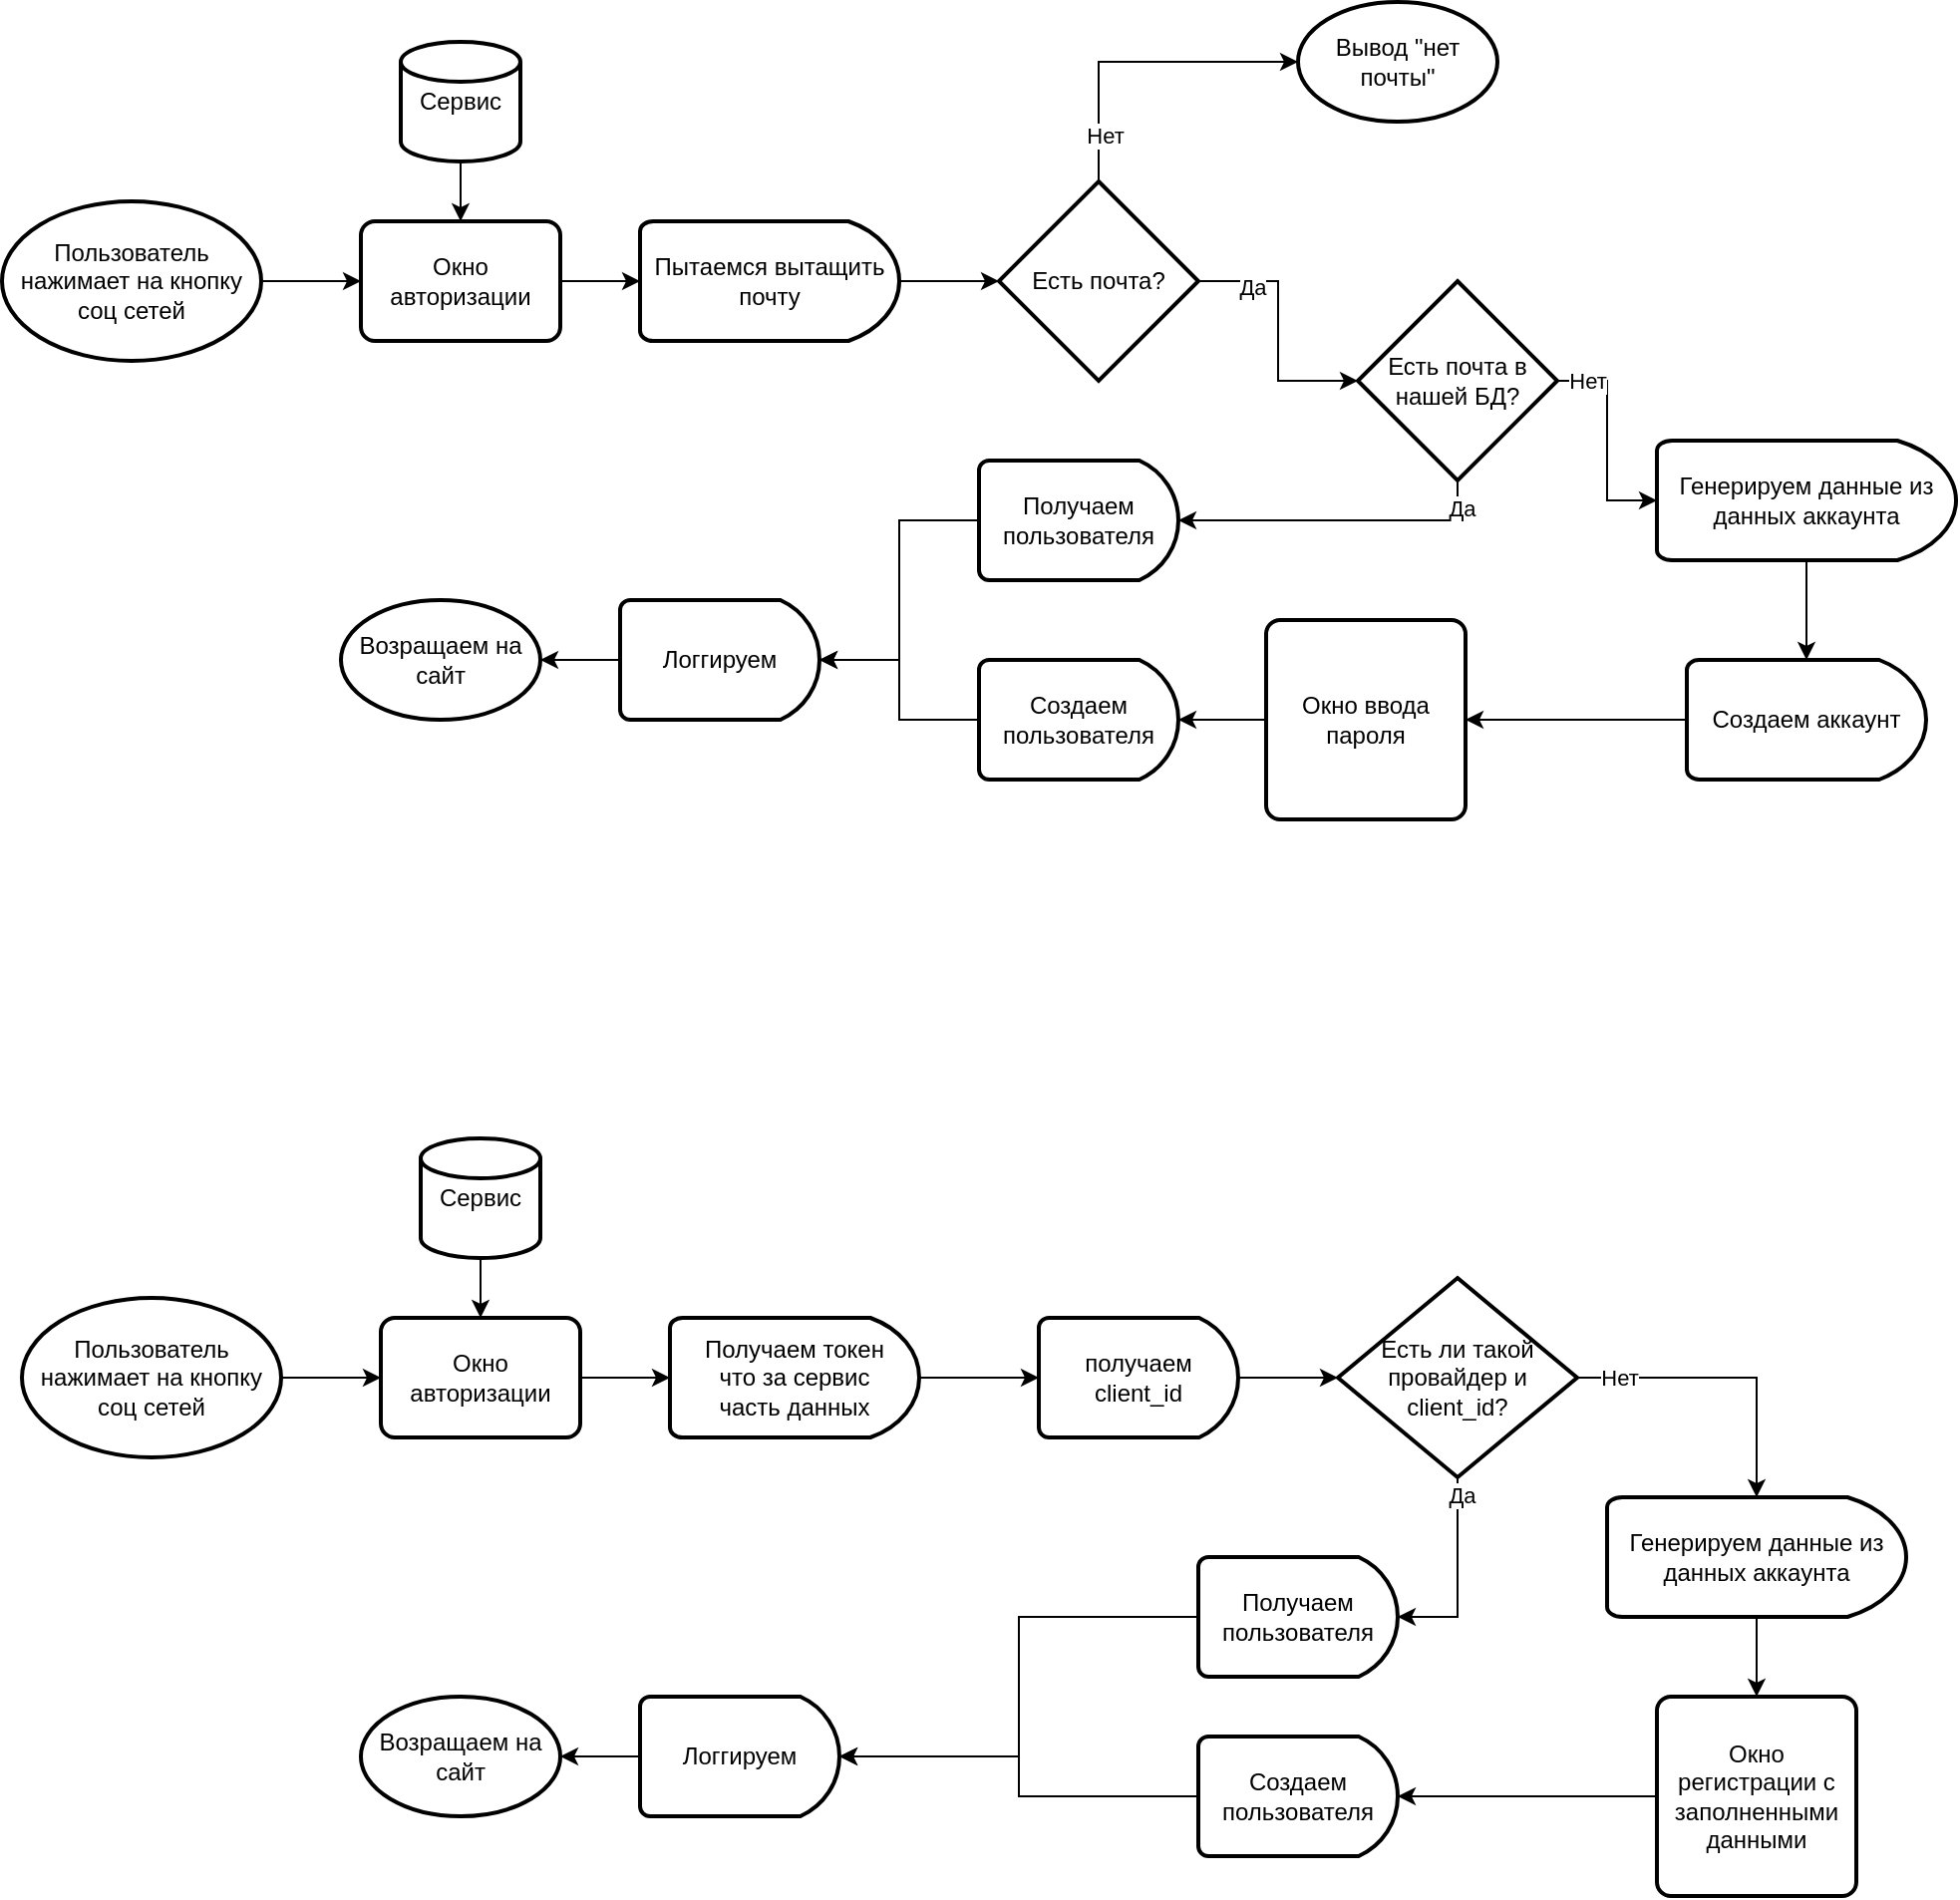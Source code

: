 <mxfile version="22.1.5" type="device">
  <diagram name="Страница — 1" id="0UvTOJ1YyciUYhpf-1N6">
    <mxGraphModel dx="1365" dy="822" grid="1" gridSize="10" guides="1" tooltips="1" connect="1" arrows="1" fold="1" page="1" pageScale="1" pageWidth="827" pageHeight="1169" math="0" shadow="0">
      <root>
        <mxCell id="0" />
        <mxCell id="1" parent="0" />
        <mxCell id="_LR2en2SCpkqLcE3p0Ri-14" value="" style="edgeStyle=orthogonalEdgeStyle;rounded=0;orthogonalLoop=1;jettySize=auto;html=1;" edge="1" parent="1" source="_LR2en2SCpkqLcE3p0Ri-1" target="_LR2en2SCpkqLcE3p0Ri-13">
          <mxGeometry relative="1" as="geometry" />
        </mxCell>
        <mxCell id="_LR2en2SCpkqLcE3p0Ri-1" value="Пытаемся вытащить почту" style="strokeWidth=2;html=1;shape=mxgraph.flowchart.delay;whiteSpace=wrap;" vertex="1" parent="1">
          <mxGeometry x="330" y="230" width="130" height="60" as="geometry" />
        </mxCell>
        <mxCell id="_LR2en2SCpkqLcE3p0Ri-6" value="" style="edgeStyle=orthogonalEdgeStyle;rounded=0;orthogonalLoop=1;jettySize=auto;html=1;" edge="1" parent="1" source="_LR2en2SCpkqLcE3p0Ri-2" target="_LR2en2SCpkqLcE3p0Ri-4">
          <mxGeometry relative="1" as="geometry" />
        </mxCell>
        <mxCell id="_LR2en2SCpkqLcE3p0Ri-2" value="Сервис" style="strokeWidth=2;html=1;shape=mxgraph.flowchart.database;whiteSpace=wrap;" vertex="1" parent="1">
          <mxGeometry x="210" y="140" width="60" height="60" as="geometry" />
        </mxCell>
        <mxCell id="_LR2en2SCpkqLcE3p0Ri-12" value="" style="edgeStyle=orthogonalEdgeStyle;rounded=0;orthogonalLoop=1;jettySize=auto;html=1;" edge="1" parent="1" source="_LR2en2SCpkqLcE3p0Ri-4" target="_LR2en2SCpkqLcE3p0Ri-1">
          <mxGeometry relative="1" as="geometry" />
        </mxCell>
        <mxCell id="_LR2en2SCpkqLcE3p0Ri-4" value="Окно авторизации" style="rounded=1;whiteSpace=wrap;html=1;absoluteArcSize=1;arcSize=14;strokeWidth=2;" vertex="1" parent="1">
          <mxGeometry x="190" y="230" width="100" height="60" as="geometry" />
        </mxCell>
        <mxCell id="_LR2en2SCpkqLcE3p0Ri-11" style="edgeStyle=orthogonalEdgeStyle;rounded=0;orthogonalLoop=1;jettySize=auto;html=1;entryX=0;entryY=0.5;entryDx=0;entryDy=0;" edge="1" parent="1" source="_LR2en2SCpkqLcE3p0Ri-9" target="_LR2en2SCpkqLcE3p0Ri-4">
          <mxGeometry relative="1" as="geometry" />
        </mxCell>
        <mxCell id="_LR2en2SCpkqLcE3p0Ri-9" value="Пользователь нажимает на кнопку соц сетей" style="strokeWidth=2;html=1;shape=mxgraph.flowchart.start_1;whiteSpace=wrap;" vertex="1" parent="1">
          <mxGeometry x="10" y="220" width="130" height="80" as="geometry" />
        </mxCell>
        <mxCell id="_LR2en2SCpkqLcE3p0Ri-13" value="Есть почта?" style="strokeWidth=2;html=1;shape=mxgraph.flowchart.decision;whiteSpace=wrap;" vertex="1" parent="1">
          <mxGeometry x="510" y="210" width="100" height="100" as="geometry" />
        </mxCell>
        <mxCell id="_LR2en2SCpkqLcE3p0Ri-16" value="Вывод &quot;нет почты&quot;" style="strokeWidth=2;html=1;shape=mxgraph.flowchart.start_1;whiteSpace=wrap;" vertex="1" parent="1">
          <mxGeometry x="660" y="120" width="100" height="60" as="geometry" />
        </mxCell>
        <mxCell id="_LR2en2SCpkqLcE3p0Ri-17" style="edgeStyle=orthogonalEdgeStyle;rounded=0;orthogonalLoop=1;jettySize=auto;html=1;entryX=0;entryY=0.5;entryDx=0;entryDy=0;entryPerimeter=0;" edge="1" parent="1" source="_LR2en2SCpkqLcE3p0Ri-13" target="_LR2en2SCpkqLcE3p0Ri-16">
          <mxGeometry relative="1" as="geometry">
            <Array as="points">
              <mxPoint x="560" y="150" />
            </Array>
          </mxGeometry>
        </mxCell>
        <mxCell id="_LR2en2SCpkqLcE3p0Ri-18" value="Нет" style="edgeLabel;html=1;align=center;verticalAlign=middle;resizable=0;points=[];" vertex="1" connectable="0" parent="_LR2en2SCpkqLcE3p0Ri-17">
          <mxGeometry x="-0.709" y="-3" relative="1" as="geometry">
            <mxPoint as="offset" />
          </mxGeometry>
        </mxCell>
        <mxCell id="_LR2en2SCpkqLcE3p0Ri-26" value="" style="edgeStyle=orthogonalEdgeStyle;rounded=0;orthogonalLoop=1;jettySize=auto;html=1;" edge="1" parent="1" source="_LR2en2SCpkqLcE3p0Ri-20" target="_LR2en2SCpkqLcE3p0Ri-25">
          <mxGeometry relative="1" as="geometry" />
        </mxCell>
        <mxCell id="_LR2en2SCpkqLcE3p0Ri-20" value="Генерируем данные из данных аккаунта" style="strokeWidth=2;html=1;shape=mxgraph.flowchart.delay;whiteSpace=wrap;" vertex="1" parent="1">
          <mxGeometry x="840" y="340" width="150" height="60" as="geometry" />
        </mxCell>
        <mxCell id="_LR2en2SCpkqLcE3p0Ri-21" style="edgeStyle=orthogonalEdgeStyle;rounded=0;orthogonalLoop=1;jettySize=auto;html=1;" edge="1" parent="1" source="_LR2en2SCpkqLcE3p0Ri-13" target="_LR2en2SCpkqLcE3p0Ri-33">
          <mxGeometry relative="1" as="geometry">
            <mxPoint x="650" y="350" as="targetPoint" />
          </mxGeometry>
        </mxCell>
        <mxCell id="_LR2en2SCpkqLcE3p0Ri-22" value="Да" style="edgeLabel;html=1;align=center;verticalAlign=middle;resizable=0;points=[];" vertex="1" connectable="0" parent="_LR2en2SCpkqLcE3p0Ri-21">
          <mxGeometry x="-0.587" y="-3" relative="1" as="geometry">
            <mxPoint as="offset" />
          </mxGeometry>
        </mxCell>
        <mxCell id="_LR2en2SCpkqLcE3p0Ri-23" value="Окно ввода пароля" style="rounded=1;whiteSpace=wrap;html=1;absoluteArcSize=1;arcSize=14;strokeWidth=2;" vertex="1" parent="1">
          <mxGeometry x="644" y="430" width="100" height="100" as="geometry" />
        </mxCell>
        <mxCell id="_LR2en2SCpkqLcE3p0Ri-27" style="edgeStyle=orthogonalEdgeStyle;rounded=0;orthogonalLoop=1;jettySize=auto;html=1;entryX=1;entryY=0.5;entryDx=0;entryDy=0;" edge="1" parent="1" source="_LR2en2SCpkqLcE3p0Ri-25" target="_LR2en2SCpkqLcE3p0Ri-23">
          <mxGeometry relative="1" as="geometry" />
        </mxCell>
        <mxCell id="_LR2en2SCpkqLcE3p0Ri-25" value="Создаем аккаунт" style="strokeWidth=2;html=1;shape=mxgraph.flowchart.delay;whiteSpace=wrap;" vertex="1" parent="1">
          <mxGeometry x="855" y="450" width="120" height="60" as="geometry" />
        </mxCell>
        <mxCell id="_LR2en2SCpkqLcE3p0Ri-29" value="Возращаем на сайт" style="strokeWidth=2;html=1;shape=mxgraph.flowchart.start_1;whiteSpace=wrap;" vertex="1" parent="1">
          <mxGeometry x="180" y="420" width="100" height="60" as="geometry" />
        </mxCell>
        <mxCell id="_LR2en2SCpkqLcE3p0Ri-41" style="edgeStyle=orthogonalEdgeStyle;rounded=0;orthogonalLoop=1;jettySize=auto;html=1;entryX=1;entryY=0.5;entryDx=0;entryDy=0;entryPerimeter=0;" edge="1" parent="1" source="_LR2en2SCpkqLcE3p0Ri-30" target="_LR2en2SCpkqLcE3p0Ri-39">
          <mxGeometry relative="1" as="geometry">
            <mxPoint x="430" y="450" as="targetPoint" />
          </mxGeometry>
        </mxCell>
        <mxCell id="_LR2en2SCpkqLcE3p0Ri-30" value="Создаем пользователя" style="strokeWidth=2;html=1;shape=mxgraph.flowchart.delay;whiteSpace=wrap;" vertex="1" parent="1">
          <mxGeometry x="500" y="450" width="100" height="60" as="geometry" />
        </mxCell>
        <mxCell id="_LR2en2SCpkqLcE3p0Ri-31" style="edgeStyle=orthogonalEdgeStyle;rounded=0;orthogonalLoop=1;jettySize=auto;html=1;entryX=1;entryY=0.5;entryDx=0;entryDy=0;entryPerimeter=0;" edge="1" parent="1" source="_LR2en2SCpkqLcE3p0Ri-23" target="_LR2en2SCpkqLcE3p0Ri-30">
          <mxGeometry relative="1" as="geometry" />
        </mxCell>
        <mxCell id="_LR2en2SCpkqLcE3p0Ri-32" style="edgeStyle=orthogonalEdgeStyle;rounded=0;orthogonalLoop=1;jettySize=auto;html=1;entryX=1;entryY=0.5;entryDx=0;entryDy=0;entryPerimeter=0;exitX=0;exitY=0.5;exitDx=0;exitDy=0;exitPerimeter=0;" edge="1" parent="1" source="_LR2en2SCpkqLcE3p0Ri-39" target="_LR2en2SCpkqLcE3p0Ri-29">
          <mxGeometry relative="1" as="geometry">
            <mxPoint x="370" y="450" as="sourcePoint" />
          </mxGeometry>
        </mxCell>
        <mxCell id="_LR2en2SCpkqLcE3p0Ri-33" value="Есть почта в нашей БД?" style="strokeWidth=2;html=1;shape=mxgraph.flowchart.decision;whiteSpace=wrap;" vertex="1" parent="1">
          <mxGeometry x="690" y="260" width="100" height="100" as="geometry" />
        </mxCell>
        <mxCell id="_LR2en2SCpkqLcE3p0Ri-34" style="edgeStyle=orthogonalEdgeStyle;rounded=0;orthogonalLoop=1;jettySize=auto;html=1;entryX=0;entryY=0.5;entryDx=0;entryDy=0;entryPerimeter=0;" edge="1" parent="1" source="_LR2en2SCpkqLcE3p0Ri-33" target="_LR2en2SCpkqLcE3p0Ri-20">
          <mxGeometry relative="1" as="geometry" />
        </mxCell>
        <mxCell id="_LR2en2SCpkqLcE3p0Ri-35" value="Нет" style="edgeLabel;html=1;align=center;verticalAlign=middle;resizable=0;points=[];" vertex="1" connectable="0" parent="_LR2en2SCpkqLcE3p0Ri-34">
          <mxGeometry x="-0.725" relative="1" as="geometry">
            <mxPoint as="offset" />
          </mxGeometry>
        </mxCell>
        <mxCell id="_LR2en2SCpkqLcE3p0Ri-36" value="Получаем пользователя" style="strokeWidth=2;html=1;shape=mxgraph.flowchart.delay;whiteSpace=wrap;" vertex="1" parent="1">
          <mxGeometry x="500" y="350" width="100" height="60" as="geometry" />
        </mxCell>
        <mxCell id="_LR2en2SCpkqLcE3p0Ri-37" style="edgeStyle=orthogonalEdgeStyle;rounded=0;orthogonalLoop=1;jettySize=auto;html=1;entryX=1;entryY=0.5;entryDx=0;entryDy=0;entryPerimeter=0;" edge="1" parent="1" source="_LR2en2SCpkqLcE3p0Ri-33" target="_LR2en2SCpkqLcE3p0Ri-36">
          <mxGeometry relative="1" as="geometry">
            <Array as="points">
              <mxPoint x="740" y="380" />
            </Array>
          </mxGeometry>
        </mxCell>
        <mxCell id="_LR2en2SCpkqLcE3p0Ri-38" value="Да" style="edgeLabel;html=1;align=center;verticalAlign=middle;resizable=0;points=[];" vertex="1" connectable="0" parent="_LR2en2SCpkqLcE3p0Ri-37">
          <mxGeometry x="-0.823" y="2" relative="1" as="geometry">
            <mxPoint as="offset" />
          </mxGeometry>
        </mxCell>
        <mxCell id="_LR2en2SCpkqLcE3p0Ri-39" value="Логгируем" style="strokeWidth=2;html=1;shape=mxgraph.flowchart.delay;whiteSpace=wrap;" vertex="1" parent="1">
          <mxGeometry x="320" y="420" width="100" height="60" as="geometry" />
        </mxCell>
        <mxCell id="_LR2en2SCpkqLcE3p0Ri-40" style="edgeStyle=orthogonalEdgeStyle;rounded=0;orthogonalLoop=1;jettySize=auto;html=1;entryX=1;entryY=0.5;entryDx=0;entryDy=0;entryPerimeter=0;" edge="1" parent="1" source="_LR2en2SCpkqLcE3p0Ri-36" target="_LR2en2SCpkqLcE3p0Ri-39">
          <mxGeometry relative="1" as="geometry" />
        </mxCell>
        <mxCell id="_LR2en2SCpkqLcE3p0Ri-44" value="" style="edgeStyle=orthogonalEdgeStyle;rounded=0;orthogonalLoop=1;jettySize=auto;html=1;" edge="1" parent="1" source="_LR2en2SCpkqLcE3p0Ri-45" target="_LR2en2SCpkqLcE3p0Ri-47">
          <mxGeometry relative="1" as="geometry" />
        </mxCell>
        <mxCell id="_LR2en2SCpkqLcE3p0Ri-45" value="Сервис" style="strokeWidth=2;html=1;shape=mxgraph.flowchart.database;whiteSpace=wrap;" vertex="1" parent="1">
          <mxGeometry x="220" y="690" width="60" height="60" as="geometry" />
        </mxCell>
        <mxCell id="_LR2en2SCpkqLcE3p0Ri-46" value="" style="edgeStyle=orthogonalEdgeStyle;rounded=0;orthogonalLoop=1;jettySize=auto;html=1;entryX=0;entryY=0.5;entryDx=0;entryDy=0;entryPerimeter=0;" edge="1" parent="1" source="_LR2en2SCpkqLcE3p0Ri-47" target="_LR2en2SCpkqLcE3p0Ri-74">
          <mxGeometry relative="1" as="geometry">
            <mxPoint x="340" y="810" as="targetPoint" />
          </mxGeometry>
        </mxCell>
        <mxCell id="_LR2en2SCpkqLcE3p0Ri-47" value="Окно авторизации" style="rounded=1;whiteSpace=wrap;html=1;absoluteArcSize=1;arcSize=14;strokeWidth=2;" vertex="1" parent="1">
          <mxGeometry x="200" y="780" width="100" height="60" as="geometry" />
        </mxCell>
        <mxCell id="_LR2en2SCpkqLcE3p0Ri-48" style="edgeStyle=orthogonalEdgeStyle;rounded=0;orthogonalLoop=1;jettySize=auto;html=1;entryX=0;entryY=0.5;entryDx=0;entryDy=0;" edge="1" parent="1" source="_LR2en2SCpkqLcE3p0Ri-49" target="_LR2en2SCpkqLcE3p0Ri-47">
          <mxGeometry relative="1" as="geometry" />
        </mxCell>
        <mxCell id="_LR2en2SCpkqLcE3p0Ri-49" value="Пользователь нажимает на кнопку соц сетей" style="strokeWidth=2;html=1;shape=mxgraph.flowchart.start_1;whiteSpace=wrap;" vertex="1" parent="1">
          <mxGeometry x="20" y="770" width="130" height="80" as="geometry" />
        </mxCell>
        <mxCell id="_LR2en2SCpkqLcE3p0Ri-78" style="edgeStyle=orthogonalEdgeStyle;rounded=0;orthogonalLoop=1;jettySize=auto;html=1;entryX=0.5;entryY=0;entryDx=0;entryDy=0;" edge="1" parent="1" source="_LR2en2SCpkqLcE3p0Ri-55" target="_LR2en2SCpkqLcE3p0Ri-58">
          <mxGeometry relative="1" as="geometry" />
        </mxCell>
        <mxCell id="_LR2en2SCpkqLcE3p0Ri-55" value="Генерируем данные из данных аккаунта" style="strokeWidth=2;html=1;shape=mxgraph.flowchart.delay;whiteSpace=wrap;" vertex="1" parent="1">
          <mxGeometry x="815" y="870" width="150" height="60" as="geometry" />
        </mxCell>
        <mxCell id="_LR2en2SCpkqLcE3p0Ri-58" value="Окно регистрации с заполненными данными" style="rounded=1;whiteSpace=wrap;html=1;absoluteArcSize=1;arcSize=14;strokeWidth=2;" vertex="1" parent="1">
          <mxGeometry x="840" y="970" width="100" height="100" as="geometry" />
        </mxCell>
        <mxCell id="_LR2en2SCpkqLcE3p0Ri-61" value="Возращаем на сайт" style="strokeWidth=2;html=1;shape=mxgraph.flowchart.start_1;whiteSpace=wrap;" vertex="1" parent="1">
          <mxGeometry x="190" y="970" width="100" height="60" as="geometry" />
        </mxCell>
        <mxCell id="_LR2en2SCpkqLcE3p0Ri-62" style="edgeStyle=orthogonalEdgeStyle;rounded=0;orthogonalLoop=1;jettySize=auto;html=1;entryX=1;entryY=0.5;entryDx=0;entryDy=0;entryPerimeter=0;" edge="1" parent="1" source="_LR2en2SCpkqLcE3p0Ri-63" target="_LR2en2SCpkqLcE3p0Ri-72">
          <mxGeometry relative="1" as="geometry">
            <mxPoint x="440" y="1000" as="targetPoint" />
          </mxGeometry>
        </mxCell>
        <mxCell id="_LR2en2SCpkqLcE3p0Ri-63" value="Создаем пользователя" style="strokeWidth=2;html=1;shape=mxgraph.flowchart.delay;whiteSpace=wrap;" vertex="1" parent="1">
          <mxGeometry x="610" y="990" width="100" height="60" as="geometry" />
        </mxCell>
        <mxCell id="_LR2en2SCpkqLcE3p0Ri-64" style="edgeStyle=orthogonalEdgeStyle;rounded=0;orthogonalLoop=1;jettySize=auto;html=1;entryX=1;entryY=0.5;entryDx=0;entryDy=0;entryPerimeter=0;" edge="1" parent="1" source="_LR2en2SCpkqLcE3p0Ri-58" target="_LR2en2SCpkqLcE3p0Ri-63">
          <mxGeometry relative="1" as="geometry" />
        </mxCell>
        <mxCell id="_LR2en2SCpkqLcE3p0Ri-65" style="edgeStyle=orthogonalEdgeStyle;rounded=0;orthogonalLoop=1;jettySize=auto;html=1;entryX=1;entryY=0.5;entryDx=0;entryDy=0;entryPerimeter=0;exitX=0;exitY=0.5;exitDx=0;exitDy=0;exitPerimeter=0;" edge="1" parent="1" source="_LR2en2SCpkqLcE3p0Ri-72" target="_LR2en2SCpkqLcE3p0Ri-61">
          <mxGeometry relative="1" as="geometry">
            <mxPoint x="380" y="1000" as="sourcePoint" />
          </mxGeometry>
        </mxCell>
        <mxCell id="_LR2en2SCpkqLcE3p0Ri-66" value="Есть ли такой провайдер и client_id?" style="strokeWidth=2;html=1;shape=mxgraph.flowchart.decision;whiteSpace=wrap;" vertex="1" parent="1">
          <mxGeometry x="680" y="760" width="120" height="100" as="geometry" />
        </mxCell>
        <mxCell id="_LR2en2SCpkqLcE3p0Ri-67" style="edgeStyle=orthogonalEdgeStyle;rounded=0;orthogonalLoop=1;jettySize=auto;html=1;entryX=0.5;entryY=0;entryDx=0;entryDy=0;entryPerimeter=0;" edge="1" parent="1" source="_LR2en2SCpkqLcE3p0Ri-66" target="_LR2en2SCpkqLcE3p0Ri-55">
          <mxGeometry relative="1" as="geometry" />
        </mxCell>
        <mxCell id="_LR2en2SCpkqLcE3p0Ri-68" value="Нет" style="edgeLabel;html=1;align=center;verticalAlign=middle;resizable=0;points=[];" vertex="1" connectable="0" parent="_LR2en2SCpkqLcE3p0Ri-67">
          <mxGeometry x="-0.725" relative="1" as="geometry">
            <mxPoint as="offset" />
          </mxGeometry>
        </mxCell>
        <mxCell id="_LR2en2SCpkqLcE3p0Ri-69" value="Получаем пользователя" style="strokeWidth=2;html=1;shape=mxgraph.flowchart.delay;whiteSpace=wrap;" vertex="1" parent="1">
          <mxGeometry x="610" y="900" width="100" height="60" as="geometry" />
        </mxCell>
        <mxCell id="_LR2en2SCpkqLcE3p0Ri-70" style="edgeStyle=orthogonalEdgeStyle;rounded=0;orthogonalLoop=1;jettySize=auto;html=1;entryX=1;entryY=0.5;entryDx=0;entryDy=0;entryPerimeter=0;exitX=0.5;exitY=1;exitDx=0;exitDy=0;exitPerimeter=0;" edge="1" parent="1" source="_LR2en2SCpkqLcE3p0Ri-66" target="_LR2en2SCpkqLcE3p0Ri-69">
          <mxGeometry relative="1" as="geometry">
            <Array as="points">
              <mxPoint x="740" y="930" />
            </Array>
          </mxGeometry>
        </mxCell>
        <mxCell id="_LR2en2SCpkqLcE3p0Ri-71" value="Да" style="edgeLabel;html=1;align=center;verticalAlign=middle;resizable=0;points=[];" vertex="1" connectable="0" parent="_LR2en2SCpkqLcE3p0Ri-70">
          <mxGeometry x="-0.823" y="2" relative="1" as="geometry">
            <mxPoint as="offset" />
          </mxGeometry>
        </mxCell>
        <mxCell id="_LR2en2SCpkqLcE3p0Ri-72" value="Логгируем" style="strokeWidth=2;html=1;shape=mxgraph.flowchart.delay;whiteSpace=wrap;" vertex="1" parent="1">
          <mxGeometry x="330" y="970" width="100" height="60" as="geometry" />
        </mxCell>
        <mxCell id="_LR2en2SCpkqLcE3p0Ri-73" style="edgeStyle=orthogonalEdgeStyle;rounded=0;orthogonalLoop=1;jettySize=auto;html=1;entryX=1;entryY=0.5;entryDx=0;entryDy=0;entryPerimeter=0;" edge="1" parent="1" source="_LR2en2SCpkqLcE3p0Ri-69" target="_LR2en2SCpkqLcE3p0Ri-72">
          <mxGeometry relative="1" as="geometry" />
        </mxCell>
        <mxCell id="_LR2en2SCpkqLcE3p0Ri-74" value="Получаем токен&lt;br&gt;что за сервис&lt;br&gt;часть данных" style="strokeWidth=2;html=1;shape=mxgraph.flowchart.delay;whiteSpace=wrap;" vertex="1" parent="1">
          <mxGeometry x="345" y="780" width="125" height="60" as="geometry" />
        </mxCell>
        <mxCell id="_LR2en2SCpkqLcE3p0Ri-75" value="получаем client_id" style="strokeWidth=2;html=1;shape=mxgraph.flowchart.delay;whiteSpace=wrap;" vertex="1" parent="1">
          <mxGeometry x="530" y="780" width="100" height="60" as="geometry" />
        </mxCell>
        <mxCell id="_LR2en2SCpkqLcE3p0Ri-76" style="edgeStyle=orthogonalEdgeStyle;rounded=0;orthogonalLoop=1;jettySize=auto;html=1;entryX=0;entryY=0.5;entryDx=0;entryDy=0;entryPerimeter=0;" edge="1" parent="1" source="_LR2en2SCpkqLcE3p0Ri-74" target="_LR2en2SCpkqLcE3p0Ri-75">
          <mxGeometry relative="1" as="geometry" />
        </mxCell>
        <mxCell id="_LR2en2SCpkqLcE3p0Ri-77" style="edgeStyle=orthogonalEdgeStyle;rounded=0;orthogonalLoop=1;jettySize=auto;html=1;entryX=0;entryY=0.5;entryDx=0;entryDy=0;entryPerimeter=0;" edge="1" parent="1" source="_LR2en2SCpkqLcE3p0Ri-75" target="_LR2en2SCpkqLcE3p0Ri-66">
          <mxGeometry relative="1" as="geometry" />
        </mxCell>
      </root>
    </mxGraphModel>
  </diagram>
</mxfile>
